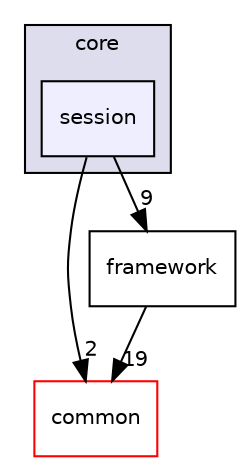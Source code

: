 digraph "onnxruntime/include/onnxruntime/core/session" {
  compound=true
  node [ fontsize="10", fontname="Helvetica"];
  edge [ labelfontsize="10", labelfontname="Helvetica"];
  subgraph clusterdir_48a215034096b7d38d25d28d3b6122be {
    graph [ bgcolor="#ddddee", pencolor="black", label="core" fontname="Helvetica", fontsize="10", URL="dir_48a215034096b7d38d25d28d3b6122be.html"]
  dir_260d19548b962cb3f7f53e55140fd4e8 [shape=box, label="session", style="filled", fillcolor="#eeeeff", pencolor="black", URL="dir_260d19548b962cb3f7f53e55140fd4e8.html"];
  }
  dir_e41ba2a921c9eb25ec612c54e1511419 [shape=box label="common" fillcolor="white" style="filled" color="red" URL="dir_e41ba2a921c9eb25ec612c54e1511419.html"];
  dir_14f28c7b411a31ad97b4d47c064745cf [shape=box label="framework" URL="dir_14f28c7b411a31ad97b4d47c064745cf.html"];
  dir_260d19548b962cb3f7f53e55140fd4e8->dir_e41ba2a921c9eb25ec612c54e1511419 [headlabel="2", labeldistance=1.5 headhref="dir_000017_000011.html"];
  dir_260d19548b962cb3f7f53e55140fd4e8->dir_14f28c7b411a31ad97b4d47c064745cf [headlabel="9", labeldistance=1.5 headhref="dir_000017_000016.html"];
  dir_14f28c7b411a31ad97b4d47c064745cf->dir_e41ba2a921c9eb25ec612c54e1511419 [headlabel="19", labeldistance=1.5 headhref="dir_000016_000011.html"];
}
